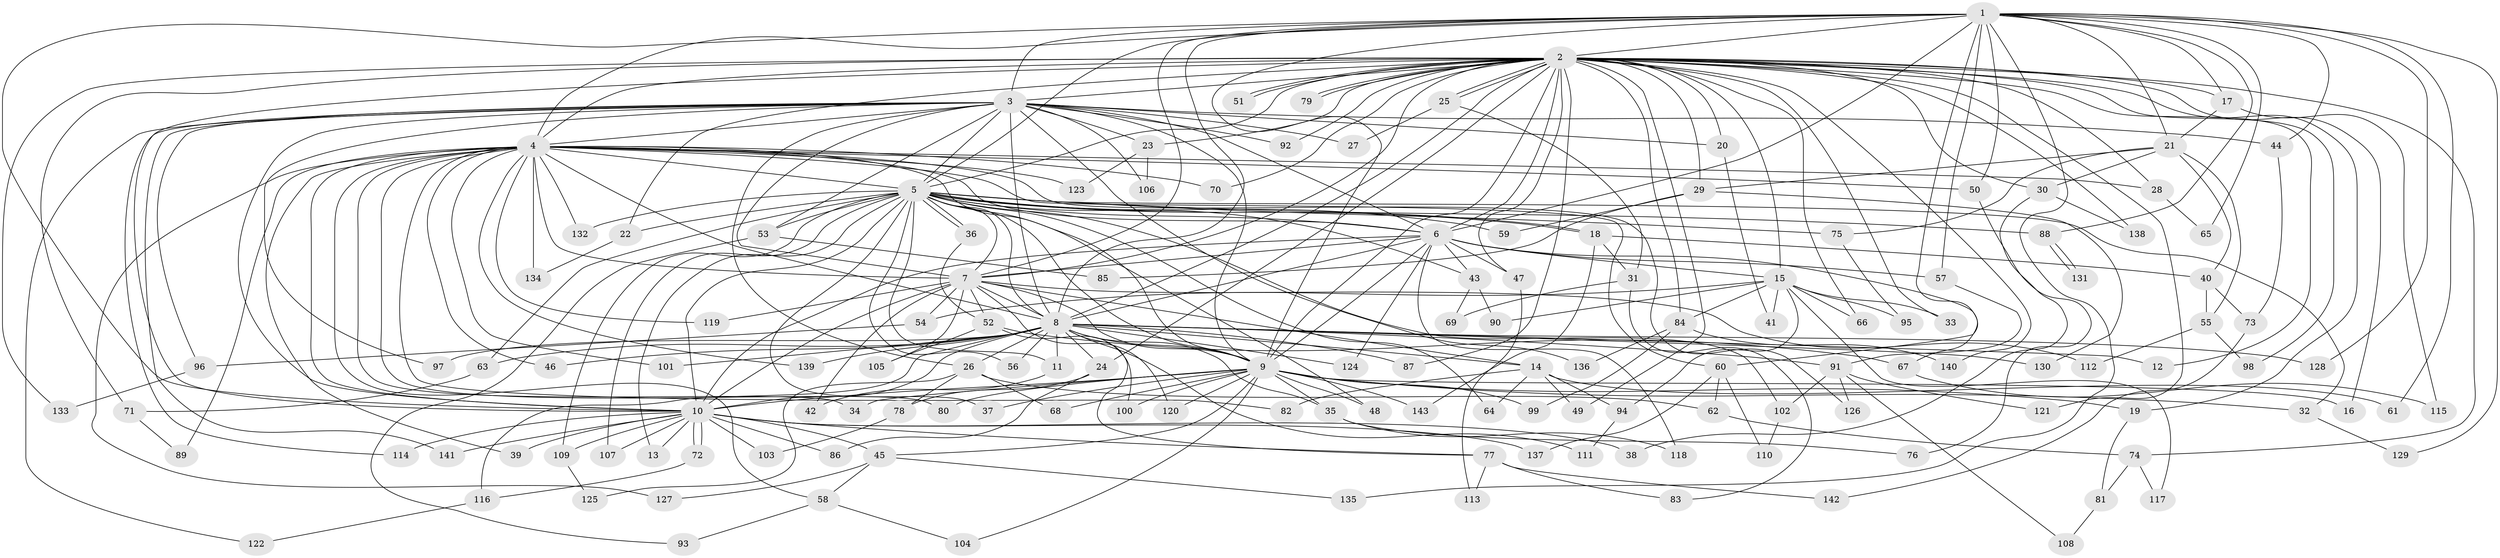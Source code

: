 // coarse degree distribution, {17: 0.017241379310344827, 29: 0.017241379310344827, 28: 0.017241379310344827, 14: 0.034482758620689655, 23: 0.017241379310344827, 13: 0.034482758620689655, 7: 0.017241379310344827, 5: 0.08620689655172414, 8: 0.034482758620689655, 4: 0.08620689655172414, 6: 0.08620689655172414, 3: 0.20689655172413793, 2: 0.3103448275862069, 10: 0.017241379310344827, 1: 0.017241379310344827}
// Generated by graph-tools (version 1.1) at 2025/49/03/04/25 22:49:42]
// undirected, 143 vertices, 311 edges
graph export_dot {
  node [color=gray90,style=filled];
  1;
  2;
  3;
  4;
  5;
  6;
  7;
  8;
  9;
  10;
  11;
  12;
  13;
  14;
  15;
  16;
  17;
  18;
  19;
  20;
  21;
  22;
  23;
  24;
  25;
  26;
  27;
  28;
  29;
  30;
  31;
  32;
  33;
  34;
  35;
  36;
  37;
  38;
  39;
  40;
  41;
  42;
  43;
  44;
  45;
  46;
  47;
  48;
  49;
  50;
  51;
  52;
  53;
  54;
  55;
  56;
  57;
  58;
  59;
  60;
  61;
  62;
  63;
  64;
  65;
  66;
  67;
  68;
  69;
  70;
  71;
  72;
  73;
  74;
  75;
  76;
  77;
  78;
  79;
  80;
  81;
  82;
  83;
  84;
  85;
  86;
  87;
  88;
  89;
  90;
  91;
  92;
  93;
  94;
  95;
  96;
  97;
  98;
  99;
  100;
  101;
  102;
  103;
  104;
  105;
  106;
  107;
  108;
  109;
  110;
  111;
  112;
  113;
  114;
  115;
  116;
  117;
  118;
  119;
  120;
  121;
  122;
  123;
  124;
  125;
  126;
  127;
  128;
  129;
  130;
  131;
  132;
  133;
  134;
  135;
  136;
  137;
  138;
  139;
  140;
  141;
  142;
  143;
  1 -- 2;
  1 -- 3;
  1 -- 4;
  1 -- 5;
  1 -- 6;
  1 -- 7;
  1 -- 8;
  1 -- 9;
  1 -- 10;
  1 -- 17;
  1 -- 21;
  1 -- 44;
  1 -- 50;
  1 -- 57;
  1 -- 60;
  1 -- 61;
  1 -- 65;
  1 -- 88;
  1 -- 128;
  1 -- 129;
  1 -- 135;
  2 -- 3;
  2 -- 4;
  2 -- 5;
  2 -- 6;
  2 -- 7;
  2 -- 8;
  2 -- 9;
  2 -- 10;
  2 -- 12;
  2 -- 15;
  2 -- 16;
  2 -- 17;
  2 -- 19;
  2 -- 20;
  2 -- 22;
  2 -- 23;
  2 -- 24;
  2 -- 25;
  2 -- 25;
  2 -- 28;
  2 -- 29;
  2 -- 30;
  2 -- 33;
  2 -- 47;
  2 -- 49;
  2 -- 51;
  2 -- 51;
  2 -- 66;
  2 -- 70;
  2 -- 71;
  2 -- 74;
  2 -- 79;
  2 -- 79;
  2 -- 84;
  2 -- 87;
  2 -- 92;
  2 -- 98;
  2 -- 121;
  2 -- 133;
  2 -- 138;
  2 -- 140;
  3 -- 4;
  3 -- 5;
  3 -- 6;
  3 -- 7;
  3 -- 8;
  3 -- 9;
  3 -- 10;
  3 -- 20;
  3 -- 23;
  3 -- 26;
  3 -- 27;
  3 -- 44;
  3 -- 53;
  3 -- 92;
  3 -- 96;
  3 -- 97;
  3 -- 106;
  3 -- 114;
  3 -- 122;
  3 -- 136;
  3 -- 141;
  4 -- 5;
  4 -- 6;
  4 -- 7;
  4 -- 8;
  4 -- 9;
  4 -- 10;
  4 -- 28;
  4 -- 34;
  4 -- 39;
  4 -- 46;
  4 -- 50;
  4 -- 58;
  4 -- 60;
  4 -- 70;
  4 -- 80;
  4 -- 82;
  4 -- 89;
  4 -- 101;
  4 -- 119;
  4 -- 123;
  4 -- 126;
  4 -- 127;
  4 -- 132;
  4 -- 134;
  4 -- 139;
  5 -- 6;
  5 -- 7;
  5 -- 8;
  5 -- 9;
  5 -- 10;
  5 -- 11;
  5 -- 13;
  5 -- 18;
  5 -- 18;
  5 -- 22;
  5 -- 32;
  5 -- 36;
  5 -- 36;
  5 -- 37;
  5 -- 43;
  5 -- 48;
  5 -- 53;
  5 -- 56;
  5 -- 59;
  5 -- 63;
  5 -- 64;
  5 -- 75;
  5 -- 88;
  5 -- 102;
  5 -- 107;
  5 -- 109;
  5 -- 132;
  6 -- 7;
  6 -- 8;
  6 -- 9;
  6 -- 10;
  6 -- 15;
  6 -- 43;
  6 -- 47;
  6 -- 57;
  6 -- 67;
  6 -- 118;
  6 -- 124;
  7 -- 8;
  7 -- 9;
  7 -- 10;
  7 -- 14;
  7 -- 42;
  7 -- 52;
  7 -- 54;
  7 -- 105;
  7 -- 112;
  7 -- 119;
  7 -- 120;
  8 -- 9;
  8 -- 10;
  8 -- 11;
  8 -- 12;
  8 -- 14;
  8 -- 24;
  8 -- 26;
  8 -- 35;
  8 -- 46;
  8 -- 56;
  8 -- 63;
  8 -- 77;
  8 -- 87;
  8 -- 91;
  8 -- 97;
  8 -- 101;
  8 -- 111;
  8 -- 116;
  8 -- 124;
  8 -- 128;
  8 -- 130;
  8 -- 139;
  9 -- 10;
  9 -- 16;
  9 -- 19;
  9 -- 32;
  9 -- 34;
  9 -- 35;
  9 -- 37;
  9 -- 45;
  9 -- 48;
  9 -- 68;
  9 -- 80;
  9 -- 99;
  9 -- 100;
  9 -- 104;
  9 -- 120;
  9 -- 143;
  10 -- 13;
  10 -- 38;
  10 -- 39;
  10 -- 45;
  10 -- 72;
  10 -- 72;
  10 -- 77;
  10 -- 86;
  10 -- 103;
  10 -- 107;
  10 -- 109;
  10 -- 114;
  10 -- 137;
  10 -- 141;
  11 -- 42;
  14 -- 49;
  14 -- 61;
  14 -- 64;
  14 -- 82;
  14 -- 94;
  15 -- 33;
  15 -- 41;
  15 -- 54;
  15 -- 66;
  15 -- 84;
  15 -- 90;
  15 -- 94;
  15 -- 95;
  15 -- 117;
  17 -- 21;
  17 -- 115;
  18 -- 31;
  18 -- 40;
  18 -- 143;
  19 -- 81;
  20 -- 41;
  21 -- 29;
  21 -- 30;
  21 -- 40;
  21 -- 55;
  21 -- 75;
  22 -- 134;
  23 -- 106;
  23 -- 123;
  24 -- 78;
  24 -- 86;
  25 -- 27;
  25 -- 31;
  26 -- 62;
  26 -- 68;
  26 -- 78;
  26 -- 125;
  28 -- 65;
  29 -- 59;
  29 -- 85;
  29 -- 130;
  30 -- 38;
  30 -- 138;
  31 -- 69;
  31 -- 83;
  32 -- 129;
  35 -- 76;
  35 -- 118;
  36 -- 52;
  40 -- 55;
  40 -- 73;
  43 -- 69;
  43 -- 90;
  44 -- 73;
  45 -- 58;
  45 -- 127;
  45 -- 135;
  47 -- 113;
  50 -- 76;
  52 -- 67;
  52 -- 100;
  52 -- 105;
  53 -- 85;
  53 -- 93;
  54 -- 96;
  55 -- 98;
  55 -- 112;
  57 -- 91;
  58 -- 93;
  58 -- 104;
  60 -- 62;
  60 -- 110;
  60 -- 137;
  62 -- 74;
  63 -- 71;
  67 -- 115;
  71 -- 89;
  72 -- 116;
  73 -- 142;
  74 -- 81;
  74 -- 117;
  75 -- 95;
  77 -- 83;
  77 -- 113;
  77 -- 142;
  78 -- 103;
  81 -- 108;
  84 -- 99;
  84 -- 136;
  84 -- 140;
  88 -- 131;
  88 -- 131;
  91 -- 102;
  91 -- 108;
  91 -- 121;
  91 -- 126;
  94 -- 111;
  96 -- 133;
  102 -- 110;
  109 -- 125;
  116 -- 122;
}
